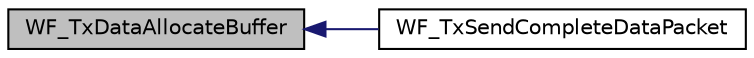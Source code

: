digraph "WF_TxDataAllocateBuffer"
{
  edge [fontname="Helvetica",fontsize="10",labelfontname="Helvetica",labelfontsize="10"];
  node [fontname="Helvetica",fontsize="10",shape=record];
  rankdir="LR";
  Node1 [label="WF_TxDataAllocateBuffer",height=0.2,width=0.4,color="black", fillcolor="grey75", style="filled", fontcolor="black"];
  Node1 -> Node2 [dir="back",color="midnightblue",fontsize="10",style="solid",fontname="Helvetica"];
  Node2 [label="WF_TxSendCompleteDataPacket",height=0.2,width=0.4,color="black", fillcolor="white", style="filled",URL="$_w_f_data_tx_rx_8c.html#a72e6a14dc9339a7ce4bdbbe515c0ba68"];
}
